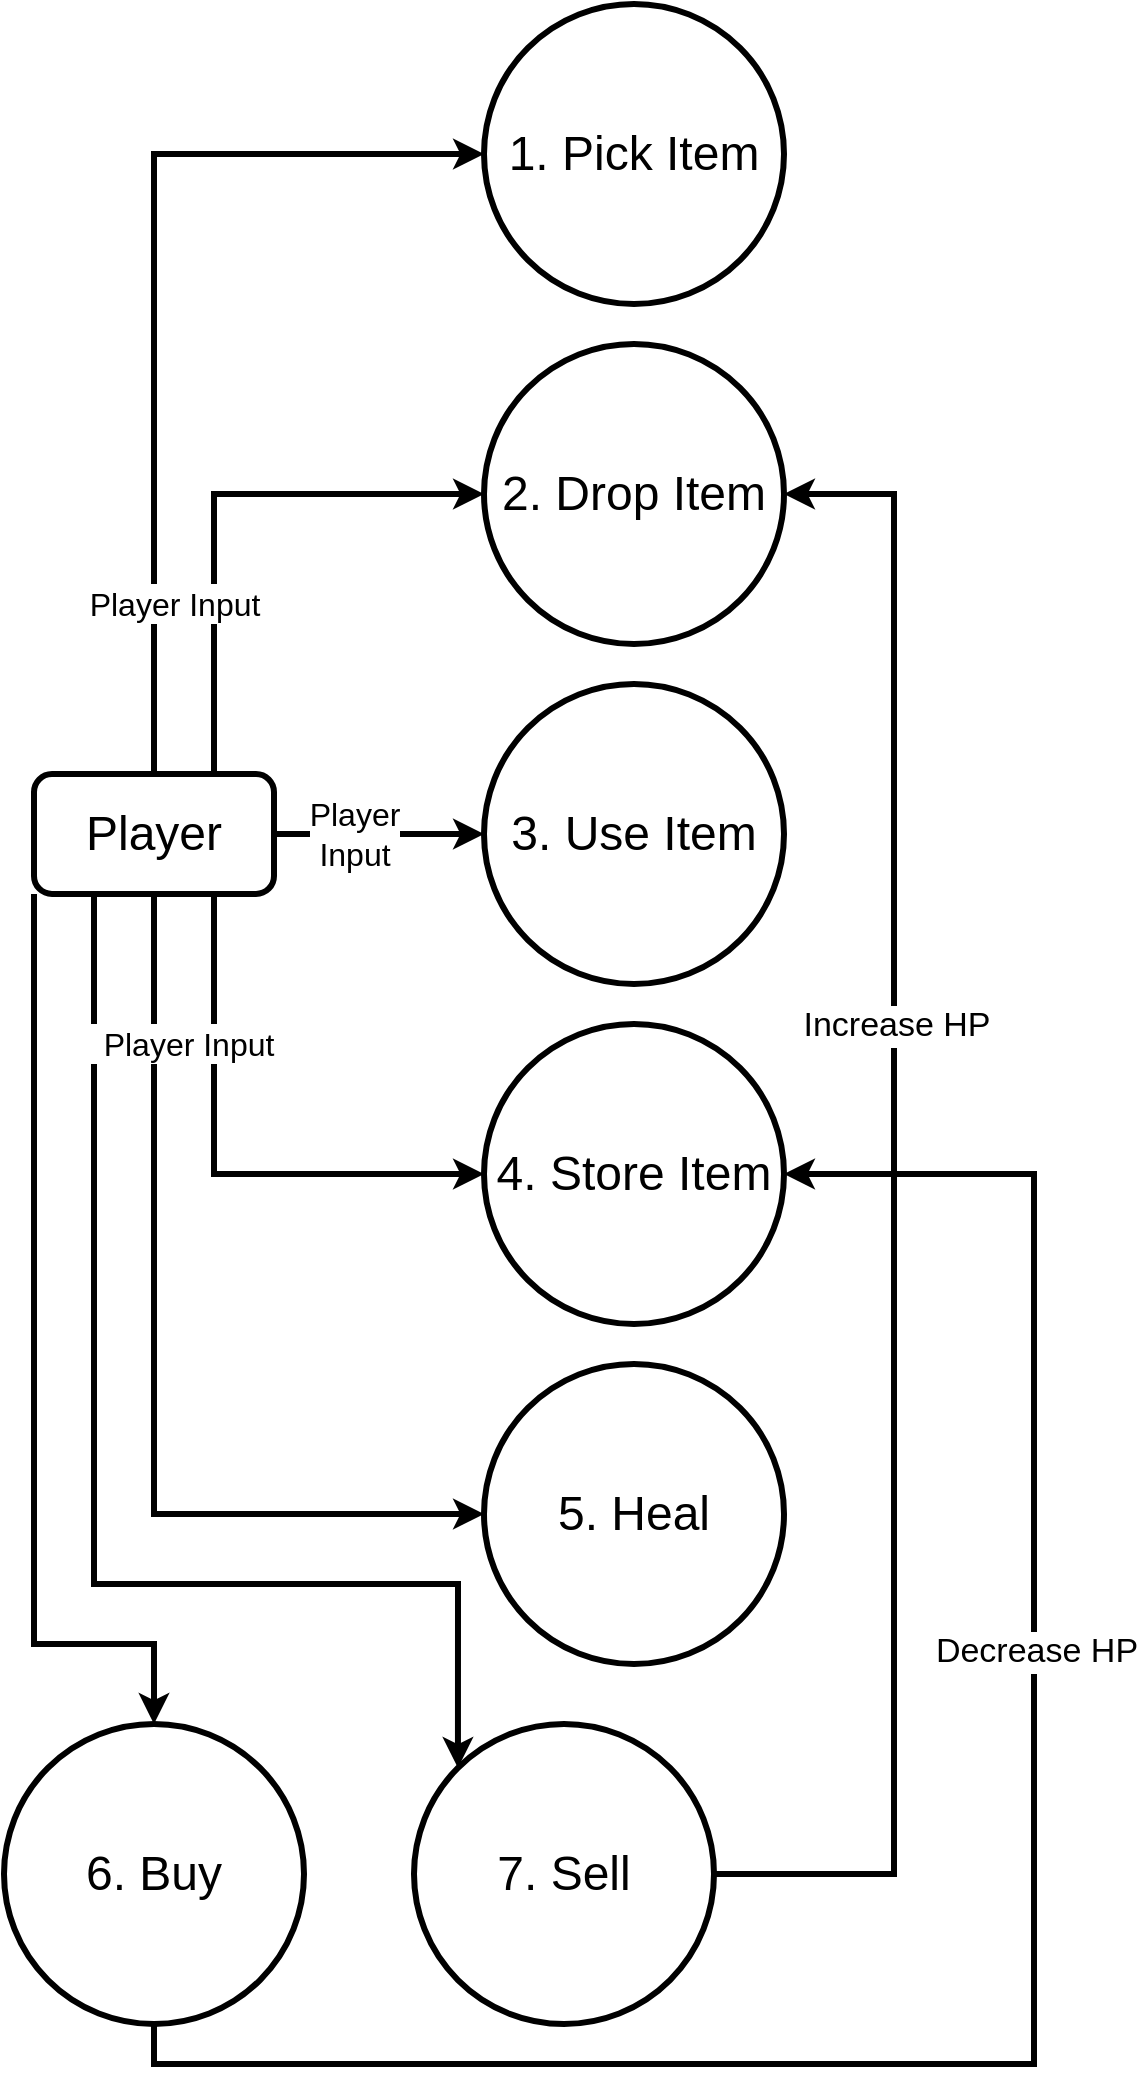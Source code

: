 <mxfile version="17.0.0" type="github">
  <diagram id="ww0MW3Z3PpfPI7zNIive" name="Page-1">
    <mxGraphModel dx="1240" dy="1743" grid="1" gridSize="10" guides="1" tooltips="1" connect="1" arrows="1" fold="1" page="1" pageScale="1" pageWidth="850" pageHeight="1100" math="0" shadow="0">
      <root>
        <mxCell id="0" />
        <mxCell id="1" parent="0" />
        <mxCell id="x8dKorn2uxe1S0IDLdUu-1" value="" style="edgeStyle=orthogonalEdgeStyle;rounded=0;orthogonalLoop=1;jettySize=auto;html=1;exitX=0.75;exitY=0;exitDx=0;exitDy=0;entryX=0;entryY=0.5;entryDx=0;entryDy=0;strokeWidth=3;" parent="1" source="x8dKorn2uxe1S0IDLdUu-6" target="x8dKorn2uxe1S0IDLdUu-3" edge="1">
          <mxGeometry x="0.443" relative="1" as="geometry">
            <mxPoint as="offset" />
          </mxGeometry>
        </mxCell>
        <mxCell id="x8dKorn2uxe1S0IDLdUu-2" style="edgeStyle=orthogonalEdgeStyle;rounded=0;orthogonalLoop=1;jettySize=auto;html=1;exitX=0.75;exitY=1;exitDx=0;exitDy=0;entryX=0;entryY=0.5;entryDx=0;entryDy=0;strokeWidth=3;" parent="1" source="x8dKorn2uxe1S0IDLdUu-6" target="x8dKorn2uxe1S0IDLdUu-8" edge="1">
          <mxGeometry relative="1" as="geometry" />
        </mxCell>
        <mxCell id="x8dKorn2uxe1S0IDLdUu-3" value="&lt;div&gt;2. Drop Item&lt;br&gt;&lt;/div&gt;" style="ellipse;whiteSpace=wrap;html=1;aspect=fixed;fontSize=24;strokeWidth=3;" parent="1" vertex="1">
          <mxGeometry x="275" y="30" width="150" height="150" as="geometry" />
        </mxCell>
        <mxCell id="x8dKorn2uxe1S0IDLdUu-4" style="edgeStyle=orthogonalEdgeStyle;rounded=0;orthogonalLoop=1;jettySize=auto;html=1;exitX=1;exitY=0.5;exitDx=0;exitDy=0;entryX=0;entryY=0.5;entryDx=0;entryDy=0;strokeWidth=3;" parent="1" source="x8dKorn2uxe1S0IDLdUu-6" target="x8dKorn2uxe1S0IDLdUu-7" edge="1">
          <mxGeometry relative="1" as="geometry" />
        </mxCell>
        <mxCell id="x8dKorn2uxe1S0IDLdUu-5" value="&lt;div style=&quot;font-size: 16px;&quot;&gt;&lt;font style=&quot;font-size: 16px;&quot;&gt;Player&lt;/font&gt;&lt;/div&gt;&lt;div style=&quot;font-size: 16px;&quot;&gt;&lt;font style=&quot;font-size: 16px;&quot;&gt;Input&lt;/font&gt;&lt;br style=&quot;font-size: 16px;&quot;&gt;&lt;/div&gt;" style="edgeLabel;html=1;align=center;verticalAlign=middle;resizable=0;points=[];fontSize=16;labelBackgroundColor=#FFFFFF;" parent="x8dKorn2uxe1S0IDLdUu-4" vertex="1" connectable="0">
          <mxGeometry x="-0.295" y="-1" relative="1" as="geometry">
            <mxPoint x="3" y="-1" as="offset" />
          </mxGeometry>
        </mxCell>
        <mxCell id="x8dKorn2uxe1S0IDLdUu-12" style="edgeStyle=orthogonalEdgeStyle;rounded=0;orthogonalLoop=1;jettySize=auto;html=1;exitX=0.5;exitY=0;exitDx=0;exitDy=0;entryX=0;entryY=0.5;entryDx=0;entryDy=0;strokeWidth=3;" parent="1" source="x8dKorn2uxe1S0IDLdUu-6" target="x8dKorn2uxe1S0IDLdUu-10" edge="1">
          <mxGeometry relative="1" as="geometry" />
        </mxCell>
        <mxCell id="x8dKorn2uxe1S0IDLdUu-13" style="edgeStyle=orthogonalEdgeStyle;rounded=0;orthogonalLoop=1;jettySize=auto;html=1;exitX=0.5;exitY=1;exitDx=0;exitDy=0;entryX=0;entryY=0.5;entryDx=0;entryDy=0;strokeWidth=3;" parent="1" source="x8dKorn2uxe1S0IDLdUu-6" target="x8dKorn2uxe1S0IDLdUu-11" edge="1">
          <mxGeometry relative="1" as="geometry" />
        </mxCell>
        <mxCell id="7F39dcbhQXhbjyCkVPa1-3" style="edgeStyle=orthogonalEdgeStyle;rounded=0;orthogonalLoop=1;jettySize=auto;html=1;exitX=0.25;exitY=1;exitDx=0;exitDy=0;entryX=0;entryY=0;entryDx=0;entryDy=0;strokeWidth=3;" edge="1" parent="1" source="x8dKorn2uxe1S0IDLdUu-6" target="7F39dcbhQXhbjyCkVPa1-2">
          <mxGeometry relative="1" as="geometry">
            <Array as="points">
              <mxPoint x="80" y="650" />
              <mxPoint x="262" y="650" />
            </Array>
          </mxGeometry>
        </mxCell>
        <mxCell id="7F39dcbhQXhbjyCkVPa1-4" style="edgeStyle=orthogonalEdgeStyle;rounded=0;orthogonalLoop=1;jettySize=auto;html=1;exitX=0;exitY=1;exitDx=0;exitDy=0;strokeWidth=3;" edge="1" parent="1" source="x8dKorn2uxe1S0IDLdUu-6" target="7F39dcbhQXhbjyCkVPa1-1">
          <mxGeometry relative="1" as="geometry">
            <Array as="points">
              <mxPoint x="50" y="680" />
              <mxPoint x="110" y="680" />
            </Array>
          </mxGeometry>
        </mxCell>
        <mxCell id="x8dKorn2uxe1S0IDLdUu-6" value="&lt;font style=&quot;font-size: 24px&quot;&gt;Player&lt;/font&gt;" style="rounded=1;whiteSpace=wrap;html=1;strokeWidth=3;" parent="1" vertex="1">
          <mxGeometry x="50" y="245" width="120" height="60" as="geometry" />
        </mxCell>
        <mxCell id="x8dKorn2uxe1S0IDLdUu-7" value="&lt;div&gt;3. Use Item&lt;br&gt;&lt;/div&gt;" style="ellipse;whiteSpace=wrap;html=1;aspect=fixed;fontSize=24;strokeWidth=3;" parent="1" vertex="1">
          <mxGeometry x="275" y="200" width="150" height="150" as="geometry" />
        </mxCell>
        <mxCell id="x8dKorn2uxe1S0IDLdUu-8" value="&lt;div&gt;4. Store Item&lt;br&gt;&lt;/div&gt;" style="ellipse;whiteSpace=wrap;html=1;aspect=fixed;fontSize=24;strokeWidth=3;" parent="1" vertex="1">
          <mxGeometry x="275" y="370" width="150" height="150" as="geometry" />
        </mxCell>
        <mxCell id="x8dKorn2uxe1S0IDLdUu-10" value="&lt;div&gt;1. Pick Item&lt;br&gt;&lt;/div&gt;" style="ellipse;whiteSpace=wrap;html=1;aspect=fixed;fontSize=24;strokeWidth=3;" parent="1" vertex="1">
          <mxGeometry x="275" y="-140" width="150" height="150" as="geometry" />
        </mxCell>
        <mxCell id="x8dKorn2uxe1S0IDLdUu-11" value="5. Heal" style="ellipse;whiteSpace=wrap;html=1;aspect=fixed;fontSize=24;strokeWidth=3;" parent="1" vertex="1">
          <mxGeometry x="275" y="540" width="150" height="150" as="geometry" />
        </mxCell>
        <mxCell id="x8dKorn2uxe1S0IDLdUu-14" value="&lt;span style=&quot;background-color: rgb(255 , 255 , 255)&quot;&gt;&lt;font style=&quot;font-size: 16px&quot;&gt;Player Input&lt;/font&gt;&lt;/span&gt;" style="text;html=1;align=center;verticalAlign=middle;resizable=0;points=[];autosize=1;strokeColor=none;fillColor=default;" parent="1" vertex="1">
          <mxGeometry x="77" y="370" width="100" height="20" as="geometry" />
        </mxCell>
        <mxCell id="x8dKorn2uxe1S0IDLdUu-15" value="Player Input" style="text;html=1;align=center;verticalAlign=middle;resizable=0;points=[];autosize=1;strokeColor=none;fillColor=default;fontSize=16;" parent="1" vertex="1">
          <mxGeometry x="70" y="150" width="100" height="20" as="geometry" />
        </mxCell>
        <mxCell id="7F39dcbhQXhbjyCkVPa1-7" style="edgeStyle=orthogonalEdgeStyle;rounded=0;orthogonalLoop=1;jettySize=auto;html=1;exitX=0.5;exitY=1;exitDx=0;exitDy=0;entryX=1;entryY=0.5;entryDx=0;entryDy=0;fontSize=17;strokeWidth=3;" edge="1" parent="1" source="7F39dcbhQXhbjyCkVPa1-1" target="x8dKorn2uxe1S0IDLdUu-8">
          <mxGeometry relative="1" as="geometry">
            <Array as="points">
              <mxPoint x="110" y="890" />
              <mxPoint x="550" y="890" />
              <mxPoint x="550" y="445" />
            </Array>
          </mxGeometry>
        </mxCell>
        <mxCell id="7F39dcbhQXhbjyCkVPa1-8" value="Decrease HP" style="edgeLabel;html=1;align=center;verticalAlign=middle;resizable=0;points=[];fontSize=17;" vertex="1" connectable="0" parent="7F39dcbhQXhbjyCkVPa1-7">
          <mxGeometry x="0.293" y="-1" relative="1" as="geometry">
            <mxPoint as="offset" />
          </mxGeometry>
        </mxCell>
        <mxCell id="7F39dcbhQXhbjyCkVPa1-1" value="&lt;div&gt;6. Buy&lt;br&gt;&lt;/div&gt;" style="ellipse;whiteSpace=wrap;html=1;aspect=fixed;fontSize=24;strokeWidth=3;" vertex="1" parent="1">
          <mxGeometry x="35" y="720" width="150" height="150" as="geometry" />
        </mxCell>
        <mxCell id="7F39dcbhQXhbjyCkVPa1-5" style="edgeStyle=orthogonalEdgeStyle;rounded=0;orthogonalLoop=1;jettySize=auto;html=1;exitX=1;exitY=0.5;exitDx=0;exitDy=0;entryX=1;entryY=0.5;entryDx=0;entryDy=0;strokeWidth=3;" edge="1" parent="1" source="7F39dcbhQXhbjyCkVPa1-2" target="x8dKorn2uxe1S0IDLdUu-3">
          <mxGeometry relative="1" as="geometry">
            <Array as="points">
              <mxPoint x="480" y="795" />
              <mxPoint x="480" y="105" />
            </Array>
          </mxGeometry>
        </mxCell>
        <mxCell id="7F39dcbhQXhbjyCkVPa1-6" value="&lt;font style=&quot;font-size: 17px&quot;&gt;Increase HP&lt;/font&gt;" style="edgeLabel;html=1;align=center;verticalAlign=middle;resizable=0;points=[];" vertex="1" connectable="0" parent="7F39dcbhQXhbjyCkVPa1-5">
          <mxGeometry x="0.097" y="-1" relative="1" as="geometry">
            <mxPoint y="-56" as="offset" />
          </mxGeometry>
        </mxCell>
        <mxCell id="7F39dcbhQXhbjyCkVPa1-2" value="7. Sell" style="ellipse;whiteSpace=wrap;html=1;aspect=fixed;fontSize=24;strokeWidth=3;" vertex="1" parent="1">
          <mxGeometry x="240" y="720" width="150" height="150" as="geometry" />
        </mxCell>
      </root>
    </mxGraphModel>
  </diagram>
</mxfile>
